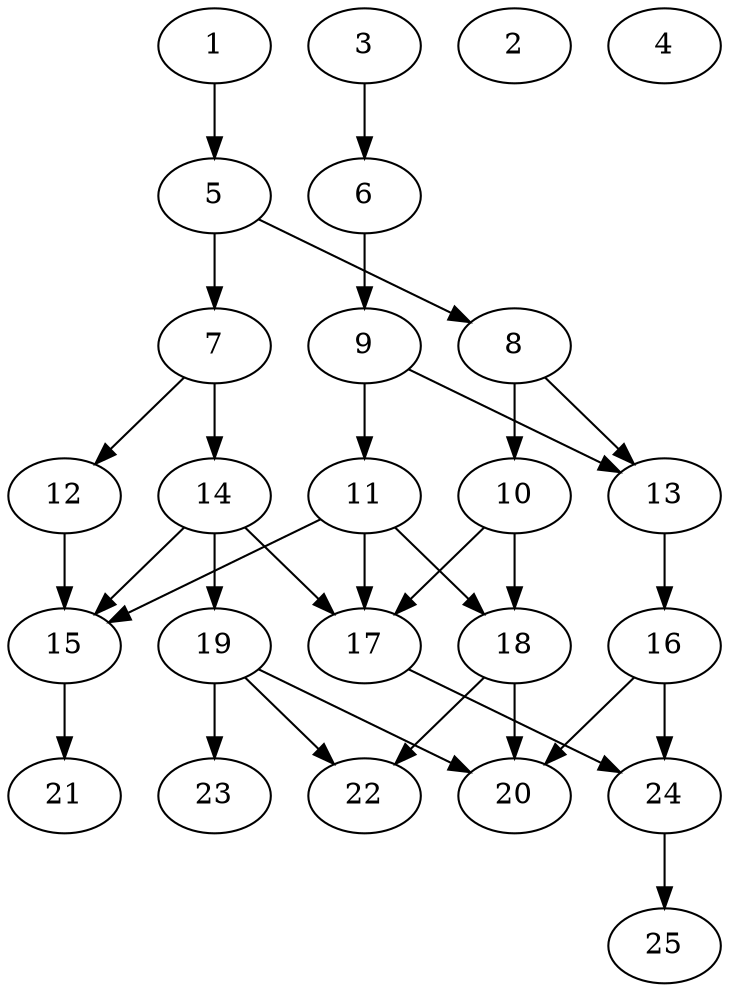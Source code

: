 // DAG automatically generated by daggen at Thu Oct  3 14:00:39 2019
// ./daggen --dot -n 25 --ccr 0.5 --fat 0.5 --regular 0.5 --density 0.5 --mindata 5242880 --maxdata 52428800 
digraph G {
  1 [size="32217088", alpha="0.04", expect_size="16108544"] 
  1 -> 5 [size ="16108544"]
  2 [size="99796992", alpha="0.10", expect_size="49898496"] 
  3 [size="35659776", alpha="0.10", expect_size="17829888"] 
  3 -> 6 [size ="17829888"]
  4 [size="18651136", alpha="0.11", expect_size="9325568"] 
  5 [size="15693824", alpha="0.11", expect_size="7846912"] 
  5 -> 7 [size ="7846912"]
  5 -> 8 [size ="7846912"]
  6 [size="61806592", alpha="0.09", expect_size="30903296"] 
  6 -> 9 [size ="30903296"]
  7 [size="21628928", alpha="0.08", expect_size="10814464"] 
  7 -> 12 [size ="10814464"]
  7 -> 14 [size ="10814464"]
  8 [size="47661056", alpha="0.03", expect_size="23830528"] 
  8 -> 10 [size ="23830528"]
  8 -> 13 [size ="23830528"]
  9 [size="103837696", alpha="0.10", expect_size="51918848"] 
  9 -> 11 [size ="51918848"]
  9 -> 13 [size ="51918848"]
  10 [size="100519936", alpha="0.05", expect_size="50259968"] 
  10 -> 17 [size ="50259968"]
  10 -> 18 [size ="50259968"]
  11 [size="28971008", alpha="0.15", expect_size="14485504"] 
  11 -> 15 [size ="14485504"]
  11 -> 17 [size ="14485504"]
  11 -> 18 [size ="14485504"]
  12 [size="47736832", alpha="0.11", expect_size="23868416"] 
  12 -> 15 [size ="23868416"]
  13 [size="96618496", alpha="0.12", expect_size="48309248"] 
  13 -> 16 [size ="48309248"]
  14 [size="49600512", alpha="0.06", expect_size="24800256"] 
  14 -> 15 [size ="24800256"]
  14 -> 17 [size ="24800256"]
  14 -> 19 [size ="24800256"]
  15 [size="103047168", alpha="0.16", expect_size="51523584"] 
  15 -> 21 [size ="51523584"]
  16 [size="60200960", alpha="0.16", expect_size="30100480"] 
  16 -> 20 [size ="30100480"]
  16 -> 24 [size ="30100480"]
  17 [size="102453248", alpha="0.07", expect_size="51226624"] 
  17 -> 24 [size ="51226624"]
  18 [size="46825472", alpha="0.12", expect_size="23412736"] 
  18 -> 20 [size ="23412736"]
  18 -> 22 [size ="23412736"]
  19 [size="63174656", alpha="0.01", expect_size="31587328"] 
  19 -> 20 [size ="31587328"]
  19 -> 22 [size ="31587328"]
  19 -> 23 [size ="31587328"]
  20 [size="14292992", alpha="0.06", expect_size="7146496"] 
  21 [size="39827456", alpha="0.15", expect_size="19913728"] 
  22 [size="14899200", alpha="0.03", expect_size="7449600"] 
  23 [size="66013184", alpha="0.17", expect_size="33006592"] 
  24 [size="28915712", alpha="0.12", expect_size="14457856"] 
  24 -> 25 [size ="14457856"]
  25 [size="58923008", alpha="0.09", expect_size="29461504"] 
}
